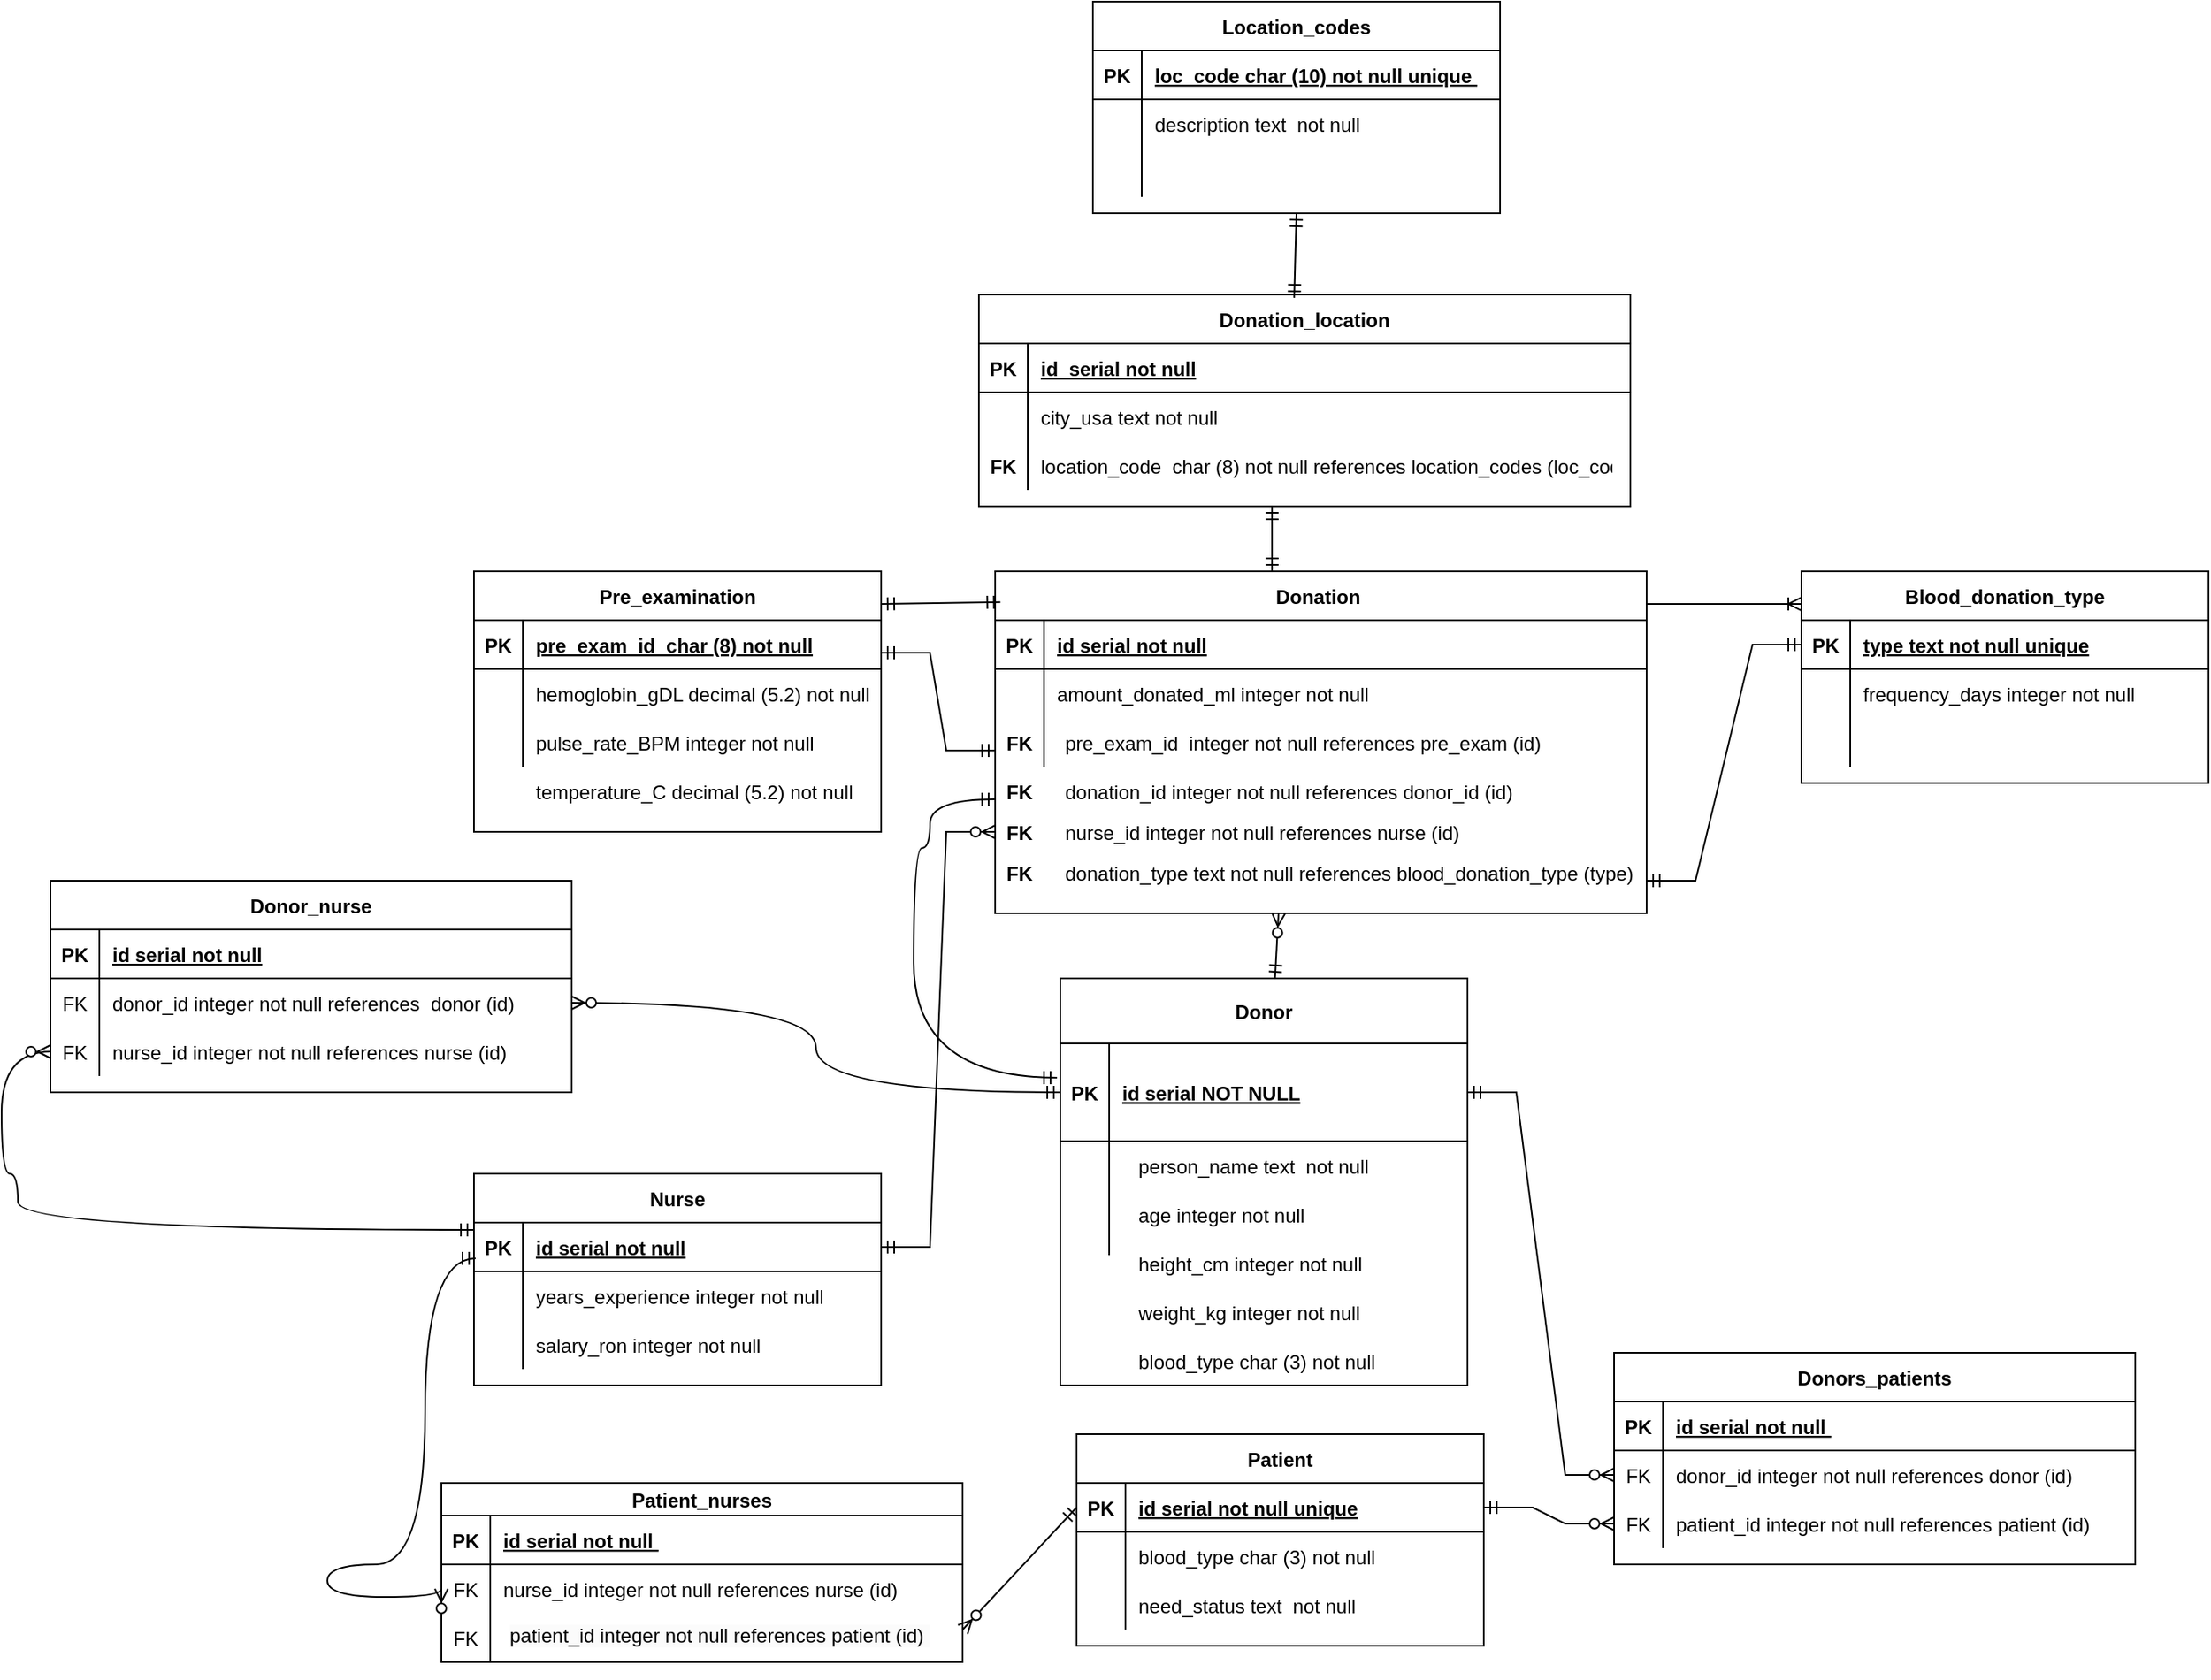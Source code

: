 <mxfile version="23.0.2" type="github">
  <diagram id="R2lEEEUBdFMjLlhIrx00" name="Page-1">
    <mxGraphModel dx="2820" dy="1568" grid="1" gridSize="10" guides="1" tooltips="1" connect="1" arrows="1" fold="1" page="1" pageScale="1" pageWidth="850" pageHeight="1100" math="0" shadow="0" extFonts="Permanent Marker^https://fonts.googleapis.com/css?family=Permanent+Marker">
      <root>
        <mxCell id="0" />
        <mxCell id="1" parent="0" />
        <mxCell id="C-vyLk0tnHw3VtMMgP7b-2" value="Blood_donation_type" style="shape=table;startSize=30;container=1;collapsible=1;childLayout=tableLayout;fixedRows=1;rowLines=0;fontStyle=1;align=center;resizeLast=1;fillColor=none;" parent="1" vertex="1">
          <mxGeometry x="175" y="180" width="250" height="130" as="geometry" />
        </mxCell>
        <mxCell id="C-vyLk0tnHw3VtMMgP7b-3" value="" style="shape=partialRectangle;collapsible=0;dropTarget=0;pointerEvents=0;fillColor=none;points=[[0,0.5],[1,0.5]];portConstraint=eastwest;top=0;left=0;right=0;bottom=1;" parent="C-vyLk0tnHw3VtMMgP7b-2" vertex="1">
          <mxGeometry y="30" width="250" height="30" as="geometry" />
        </mxCell>
        <mxCell id="C-vyLk0tnHw3VtMMgP7b-4" value="PK" style="shape=partialRectangle;overflow=hidden;connectable=0;fillColor=none;top=0;left=0;bottom=0;right=0;fontStyle=1;" parent="C-vyLk0tnHw3VtMMgP7b-3" vertex="1">
          <mxGeometry width="30" height="30" as="geometry">
            <mxRectangle width="30" height="30" as="alternateBounds" />
          </mxGeometry>
        </mxCell>
        <mxCell id="C-vyLk0tnHw3VtMMgP7b-5" value="type text not null unique" style="shape=partialRectangle;overflow=hidden;connectable=0;fillColor=none;top=0;left=0;bottom=0;right=0;align=left;spacingLeft=6;fontStyle=5;" parent="C-vyLk0tnHw3VtMMgP7b-3" vertex="1">
          <mxGeometry x="30" width="220" height="30" as="geometry">
            <mxRectangle width="220" height="30" as="alternateBounds" />
          </mxGeometry>
        </mxCell>
        <mxCell id="C-vyLk0tnHw3VtMMgP7b-6" value="" style="shape=partialRectangle;collapsible=0;dropTarget=0;pointerEvents=0;fillColor=none;points=[[0,0.5],[1,0.5]];portConstraint=eastwest;top=0;left=0;right=0;bottom=0;" parent="C-vyLk0tnHw3VtMMgP7b-2" vertex="1">
          <mxGeometry y="60" width="250" height="30" as="geometry" />
        </mxCell>
        <mxCell id="C-vyLk0tnHw3VtMMgP7b-7" value="" style="shape=partialRectangle;overflow=hidden;connectable=0;fillColor=none;top=0;left=0;bottom=0;right=0;" parent="C-vyLk0tnHw3VtMMgP7b-6" vertex="1">
          <mxGeometry width="30" height="30" as="geometry">
            <mxRectangle width="30" height="30" as="alternateBounds" />
          </mxGeometry>
        </mxCell>
        <mxCell id="C-vyLk0tnHw3VtMMgP7b-8" value="frequency_days integer not null" style="shape=partialRectangle;overflow=hidden;connectable=0;fillColor=none;top=0;left=0;bottom=0;right=0;align=left;spacingLeft=6;" parent="C-vyLk0tnHw3VtMMgP7b-6" vertex="1">
          <mxGeometry x="30" width="220" height="30" as="geometry">
            <mxRectangle width="220" height="30" as="alternateBounds" />
          </mxGeometry>
        </mxCell>
        <mxCell id="C-vyLk0tnHw3VtMMgP7b-9" value="" style="shape=partialRectangle;collapsible=0;dropTarget=0;pointerEvents=0;fillColor=none;points=[[0,0.5],[1,0.5]];portConstraint=eastwest;top=0;left=0;right=0;bottom=0;" parent="C-vyLk0tnHw3VtMMgP7b-2" vertex="1">
          <mxGeometry y="90" width="250" height="30" as="geometry" />
        </mxCell>
        <mxCell id="C-vyLk0tnHw3VtMMgP7b-10" value="" style="shape=partialRectangle;overflow=hidden;connectable=0;fillColor=none;top=0;left=0;bottom=0;right=0;" parent="C-vyLk0tnHw3VtMMgP7b-9" vertex="1">
          <mxGeometry width="30" height="30" as="geometry">
            <mxRectangle width="30" height="30" as="alternateBounds" />
          </mxGeometry>
        </mxCell>
        <mxCell id="C-vyLk0tnHw3VtMMgP7b-11" value="" style="shape=partialRectangle;overflow=hidden;connectable=0;fillColor=none;top=0;left=0;bottom=0;right=0;align=left;spacingLeft=6;" parent="C-vyLk0tnHw3VtMMgP7b-9" vertex="1">
          <mxGeometry x="30" width="220" height="30" as="geometry">
            <mxRectangle width="220" height="30" as="alternateBounds" />
          </mxGeometry>
        </mxCell>
        <mxCell id="C-vyLk0tnHw3VtMMgP7b-13" value="Donation " style="shape=table;startSize=30;container=1;collapsible=1;childLayout=tableLayout;fixedRows=1;rowLines=0;fontStyle=1;align=center;resizeLast=1;fillColor=none;" parent="1" vertex="1">
          <mxGeometry x="-320" y="180" width="400" height="210" as="geometry" />
        </mxCell>
        <mxCell id="C-vyLk0tnHw3VtMMgP7b-14" value="" style="shape=partialRectangle;collapsible=0;dropTarget=0;pointerEvents=0;fillColor=none;points=[[0,0.5],[1,0.5]];portConstraint=eastwest;top=0;left=0;right=0;bottom=1;" parent="C-vyLk0tnHw3VtMMgP7b-13" vertex="1">
          <mxGeometry y="30" width="400" height="30" as="geometry" />
        </mxCell>
        <mxCell id="C-vyLk0tnHw3VtMMgP7b-15" value="PK" style="shape=partialRectangle;overflow=hidden;connectable=0;fillColor=none;top=0;left=0;bottom=0;right=0;fontStyle=1;" parent="C-vyLk0tnHw3VtMMgP7b-14" vertex="1">
          <mxGeometry width="30" height="30" as="geometry">
            <mxRectangle width="30" height="30" as="alternateBounds" />
          </mxGeometry>
        </mxCell>
        <mxCell id="C-vyLk0tnHw3VtMMgP7b-16" value="id serial not null" style="shape=partialRectangle;overflow=hidden;connectable=0;fillColor=none;top=0;left=0;bottom=0;right=0;align=left;spacingLeft=6;fontStyle=5;" parent="C-vyLk0tnHw3VtMMgP7b-14" vertex="1">
          <mxGeometry x="30" width="370" height="30" as="geometry">
            <mxRectangle width="370" height="30" as="alternateBounds" />
          </mxGeometry>
        </mxCell>
        <mxCell id="C-vyLk0tnHw3VtMMgP7b-17" value="" style="shape=partialRectangle;collapsible=0;dropTarget=0;pointerEvents=0;fillColor=none;points=[[0,0.5],[1,0.5]];portConstraint=eastwest;top=0;left=0;right=0;bottom=0;" parent="C-vyLk0tnHw3VtMMgP7b-13" vertex="1">
          <mxGeometry y="60" width="400" height="30" as="geometry" />
        </mxCell>
        <mxCell id="C-vyLk0tnHw3VtMMgP7b-18" value="" style="shape=partialRectangle;overflow=hidden;connectable=0;fillColor=none;top=0;left=0;bottom=0;right=0;" parent="C-vyLk0tnHw3VtMMgP7b-17" vertex="1">
          <mxGeometry width="30" height="30" as="geometry">
            <mxRectangle width="30" height="30" as="alternateBounds" />
          </mxGeometry>
        </mxCell>
        <mxCell id="C-vyLk0tnHw3VtMMgP7b-19" value="amount_donated_ml integer not null " style="shape=partialRectangle;overflow=hidden;connectable=0;fillColor=none;top=0;left=0;bottom=0;right=0;align=left;spacingLeft=6;" parent="C-vyLk0tnHw3VtMMgP7b-17" vertex="1">
          <mxGeometry x="30" width="370" height="30" as="geometry">
            <mxRectangle width="370" height="30" as="alternateBounds" />
          </mxGeometry>
        </mxCell>
        <mxCell id="C-vyLk0tnHw3VtMMgP7b-20" value="" style="shape=partialRectangle;collapsible=0;dropTarget=0;pointerEvents=0;fillColor=none;points=[[0,0.5],[1,0.5]];portConstraint=eastwest;top=0;left=0;right=0;bottom=0;" parent="C-vyLk0tnHw3VtMMgP7b-13" vertex="1">
          <mxGeometry y="90" width="400" height="30" as="geometry" />
        </mxCell>
        <mxCell id="C-vyLk0tnHw3VtMMgP7b-21" value="" style="shape=partialRectangle;overflow=hidden;connectable=0;fillColor=none;top=0;left=0;bottom=0;right=0;" parent="C-vyLk0tnHw3VtMMgP7b-20" vertex="1">
          <mxGeometry width="30" height="30" as="geometry">
            <mxRectangle width="30" height="30" as="alternateBounds" />
          </mxGeometry>
        </mxCell>
        <mxCell id="C-vyLk0tnHw3VtMMgP7b-22" value="" style="shape=partialRectangle;overflow=hidden;connectable=0;fillColor=none;top=0;left=0;bottom=0;right=0;align=left;spacingLeft=6;" parent="C-vyLk0tnHw3VtMMgP7b-20" vertex="1">
          <mxGeometry x="30" width="370" height="30" as="geometry">
            <mxRectangle width="370" height="30" as="alternateBounds" />
          </mxGeometry>
        </mxCell>
        <mxCell id="C-vyLk0tnHw3VtMMgP7b-23" value="Donor" style="shape=table;startSize=40;container=1;collapsible=1;childLayout=tableLayout;fixedRows=1;rowLines=0;fontStyle=1;align=center;resizeLast=1;fillColor=none;" parent="1" vertex="1">
          <mxGeometry x="-280" y="430" width="250" height="250" as="geometry" />
        </mxCell>
        <mxCell id="C-vyLk0tnHw3VtMMgP7b-24" value="" style="shape=partialRectangle;collapsible=0;dropTarget=0;pointerEvents=0;fillColor=none;points=[[0,0.5],[1,0.5]];portConstraint=eastwest;top=0;left=0;right=0;bottom=1;" parent="C-vyLk0tnHw3VtMMgP7b-23" vertex="1">
          <mxGeometry y="40" width="250" height="60" as="geometry" />
        </mxCell>
        <mxCell id="C-vyLk0tnHw3VtMMgP7b-25" value="PK" style="shape=partialRectangle;overflow=hidden;connectable=0;fillColor=none;top=0;left=0;bottom=0;right=0;fontStyle=1;" parent="C-vyLk0tnHw3VtMMgP7b-24" vertex="1">
          <mxGeometry width="30" height="60" as="geometry">
            <mxRectangle width="30" height="60" as="alternateBounds" />
          </mxGeometry>
        </mxCell>
        <mxCell id="C-vyLk0tnHw3VtMMgP7b-26" value="id serial NOT NULL " style="shape=partialRectangle;overflow=hidden;connectable=0;fillColor=none;top=0;left=0;bottom=0;right=0;align=left;spacingLeft=6;fontStyle=5;" parent="C-vyLk0tnHw3VtMMgP7b-24" vertex="1">
          <mxGeometry x="30" width="220" height="60" as="geometry">
            <mxRectangle width="220" height="60" as="alternateBounds" />
          </mxGeometry>
        </mxCell>
        <mxCell id="C-vyLk0tnHw3VtMMgP7b-27" value="" style="shape=partialRectangle;collapsible=0;dropTarget=0;pointerEvents=0;fillColor=none;points=[[0,0.5],[1,0.5]];portConstraint=eastwest;top=0;left=0;right=0;bottom=0;" parent="C-vyLk0tnHw3VtMMgP7b-23" vertex="1">
          <mxGeometry y="100" width="250" height="70" as="geometry" />
        </mxCell>
        <mxCell id="C-vyLk0tnHw3VtMMgP7b-28" value="" style="shape=partialRectangle;overflow=hidden;connectable=0;fillColor=none;top=0;left=0;bottom=0;right=0;" parent="C-vyLk0tnHw3VtMMgP7b-27" vertex="1">
          <mxGeometry width="30" height="70" as="geometry">
            <mxRectangle width="30" height="70" as="alternateBounds" />
          </mxGeometry>
        </mxCell>
        <mxCell id="C-vyLk0tnHw3VtMMgP7b-29" value="" style="shape=partialRectangle;overflow=hidden;connectable=0;fillColor=none;top=0;left=0;bottom=0;right=0;align=left;spacingLeft=6;" parent="C-vyLk0tnHw3VtMMgP7b-27" vertex="1">
          <mxGeometry x="30" width="220" height="70" as="geometry">
            <mxRectangle width="220" height="70" as="alternateBounds" />
          </mxGeometry>
        </mxCell>
        <mxCell id="WLAMRXZULUMFPgNHMFaf-3" value="" style="shape=partialRectangle;collapsible=0;dropTarget=0;pointerEvents=0;fillColor=none;points=[[0,0.5],[1,0.5]];portConstraint=eastwest;top=0;left=0;right=0;bottom=0;" parent="1" vertex="1">
          <mxGeometry x="-270" y="560" width="250" height="30" as="geometry" />
        </mxCell>
        <mxCell id="WLAMRXZULUMFPgNHMFaf-4" value="" style="shape=partialRectangle;overflow=hidden;connectable=0;fillColor=none;top=0;left=0;bottom=0;right=0;" parent="WLAMRXZULUMFPgNHMFaf-3" vertex="1">
          <mxGeometry width="30" height="30" as="geometry">
            <mxRectangle width="30" height="30" as="alternateBounds" />
          </mxGeometry>
        </mxCell>
        <mxCell id="WLAMRXZULUMFPgNHMFaf-5" value="age integer not null" style="shape=partialRectangle;overflow=hidden;connectable=0;fillColor=none;top=0;left=0;bottom=0;right=0;align=left;spacingLeft=6;" parent="WLAMRXZULUMFPgNHMFaf-3" vertex="1">
          <mxGeometry x="30" width="220" height="30" as="geometry">
            <mxRectangle width="220" height="30" as="alternateBounds" />
          </mxGeometry>
        </mxCell>
        <mxCell id="WLAMRXZULUMFPgNHMFaf-6" value="" style="shape=partialRectangle;collapsible=0;dropTarget=0;pointerEvents=0;fillColor=none;points=[[0,0.5],[1,0.5]];portConstraint=eastwest;top=0;left=0;right=0;bottom=0;" parent="1" vertex="1">
          <mxGeometry x="-270" y="530" width="250" height="30" as="geometry" />
        </mxCell>
        <mxCell id="WLAMRXZULUMFPgNHMFaf-7" value="" style="shape=partialRectangle;overflow=hidden;connectable=0;fillColor=none;top=0;left=0;bottom=0;right=0;" parent="WLAMRXZULUMFPgNHMFaf-6" vertex="1">
          <mxGeometry width="30" height="30" as="geometry">
            <mxRectangle width="30" height="30" as="alternateBounds" />
          </mxGeometry>
        </mxCell>
        <mxCell id="WLAMRXZULUMFPgNHMFaf-8" value="person_name text  not null" style="shape=partialRectangle;overflow=hidden;connectable=0;fillColor=none;top=0;left=0;bottom=0;right=0;align=left;spacingLeft=6;" parent="WLAMRXZULUMFPgNHMFaf-6" vertex="1">
          <mxGeometry x="30" width="220" height="30" as="geometry">
            <mxRectangle width="220" height="30" as="alternateBounds" />
          </mxGeometry>
        </mxCell>
        <mxCell id="WLAMRXZULUMFPgNHMFaf-9" value="blood_type char (3) not null " style="shape=partialRectangle;overflow=hidden;connectable=0;fillColor=none;top=0;left=0;bottom=0;right=0;align=left;spacingLeft=6;" parent="1" vertex="1">
          <mxGeometry x="-240" y="650" width="220" height="30" as="geometry">
            <mxRectangle width="220" height="30" as="alternateBounds" />
          </mxGeometry>
        </mxCell>
        <mxCell id="WLAMRXZULUMFPgNHMFaf-10" value="height_cm integer not null" style="shape=partialRectangle;overflow=hidden;connectable=0;fillColor=none;top=0;left=0;bottom=0;right=0;align=left;spacingLeft=6;" parent="1" vertex="1">
          <mxGeometry x="-240" y="590" width="220" height="30" as="geometry">
            <mxRectangle width="220" height="30" as="alternateBounds" />
          </mxGeometry>
        </mxCell>
        <mxCell id="WLAMRXZULUMFPgNHMFaf-11" value="weight_kg integer not null" style="shape=partialRectangle;overflow=hidden;connectable=0;fillColor=none;top=0;left=0;bottom=0;right=0;align=left;spacingLeft=6;" parent="1" vertex="1">
          <mxGeometry x="-240" y="620" width="220" height="30" as="geometry">
            <mxRectangle width="220" height="30" as="alternateBounds" />
          </mxGeometry>
        </mxCell>
        <mxCell id="WLAMRXZULUMFPgNHMFaf-14" value="FK" style="shape=partialRectangle;overflow=hidden;connectable=0;fillColor=none;top=0;left=0;bottom=0;right=0;fontStyle=1;" parent="1" vertex="1">
          <mxGeometry x="-320" y="270" width="30" height="30" as="geometry">
            <mxRectangle width="30" height="30" as="alternateBounds" />
          </mxGeometry>
        </mxCell>
        <mxCell id="WLAMRXZULUMFPgNHMFaf-15" value="donation_type text not null references blood_donation_type (type)" style="shape=partialRectangle;overflow=hidden;connectable=0;fillColor=none;top=0;left=0;bottom=0;right=0;align=left;spacingLeft=6;" parent="1" vertex="1">
          <mxGeometry x="-285" y="350" width="370" height="30" as="geometry">
            <mxRectangle width="330" height="30" as="alternateBounds" />
          </mxGeometry>
        </mxCell>
        <mxCell id="WLAMRXZULUMFPgNHMFaf-16" value="donation_id integer not null references donor_id (id) " style="shape=partialRectangle;overflow=hidden;connectable=0;fillColor=none;top=0;left=0;bottom=0;right=0;align=left;spacingLeft=6;" parent="1" vertex="1">
          <mxGeometry x="-285" y="300" width="355" height="30" as="geometry">
            <mxRectangle width="330" height="30" as="alternateBounds" />
          </mxGeometry>
        </mxCell>
        <mxCell id="WLAMRXZULUMFPgNHMFaf-17" value="pre_exam_id  integer not null references pre_exam (id)" style="shape=partialRectangle;overflow=hidden;connectable=0;fillColor=none;top=0;left=0;bottom=0;right=0;align=left;spacingLeft=6;" parent="1" vertex="1">
          <mxGeometry x="-285" y="270" width="330" height="30" as="geometry">
            <mxRectangle width="330" height="30" as="alternateBounds" />
          </mxGeometry>
        </mxCell>
        <mxCell id="WLAMRXZULUMFPgNHMFaf-18" value="FK" style="shape=partialRectangle;overflow=hidden;connectable=0;fillColor=none;top=0;left=0;bottom=0;right=0;fontStyle=1;" parent="1" vertex="1">
          <mxGeometry x="-320" y="300" width="30" height="30" as="geometry">
            <mxRectangle width="30" height="30" as="alternateBounds" />
          </mxGeometry>
        </mxCell>
        <mxCell id="WLAMRXZULUMFPgNHMFaf-19" value="nurse_id integer not null references nurse (id)" style="shape=partialRectangle;overflow=hidden;connectable=0;fillColor=none;top=0;left=0;bottom=0;right=0;align=left;spacingLeft=6;" parent="1" vertex="1">
          <mxGeometry x="-285" y="320" width="330" height="40" as="geometry">
            <mxRectangle width="330" height="30" as="alternateBounds" />
          </mxGeometry>
        </mxCell>
        <mxCell id="WLAMRXZULUMFPgNHMFaf-21" value="FK" style="shape=partialRectangle;overflow=hidden;connectable=0;fillColor=none;top=0;left=0;bottom=0;right=0;fontStyle=1;" parent="1" vertex="1">
          <mxGeometry x="-320" y="325" width="30" height="30" as="geometry">
            <mxRectangle width="30" height="30" as="alternateBounds" />
          </mxGeometry>
        </mxCell>
        <mxCell id="WLAMRXZULUMFPgNHMFaf-22" value="FK" style="shape=partialRectangle;overflow=hidden;connectable=0;fillColor=none;top=0;left=0;bottom=0;right=0;fontStyle=1;" parent="1" vertex="1">
          <mxGeometry x="-320" y="350" width="30" height="30" as="geometry">
            <mxRectangle width="30" height="30" as="alternateBounds" />
          </mxGeometry>
        </mxCell>
        <mxCell id="WLAMRXZULUMFPgNHMFaf-23" value="Donation_location" style="shape=table;startSize=30;container=1;collapsible=1;childLayout=tableLayout;fixedRows=1;rowLines=0;fontStyle=1;align=center;resizeLast=1;fillColor=none;" parent="1" vertex="1">
          <mxGeometry x="-330" y="10" width="400" height="130" as="geometry" />
        </mxCell>
        <mxCell id="WLAMRXZULUMFPgNHMFaf-24" value="" style="shape=partialRectangle;collapsible=0;dropTarget=0;pointerEvents=0;fillColor=none;points=[[0,0.5],[1,0.5]];portConstraint=eastwest;top=0;left=0;right=0;bottom=1;" parent="WLAMRXZULUMFPgNHMFaf-23" vertex="1">
          <mxGeometry y="30" width="400" height="30" as="geometry" />
        </mxCell>
        <mxCell id="WLAMRXZULUMFPgNHMFaf-25" value="PK" style="shape=partialRectangle;overflow=hidden;connectable=0;fillColor=none;top=0;left=0;bottom=0;right=0;fontStyle=1;" parent="WLAMRXZULUMFPgNHMFaf-24" vertex="1">
          <mxGeometry width="30" height="30" as="geometry">
            <mxRectangle width="30" height="30" as="alternateBounds" />
          </mxGeometry>
        </mxCell>
        <mxCell id="WLAMRXZULUMFPgNHMFaf-26" value="id  serial not null" style="shape=partialRectangle;overflow=hidden;connectable=0;fillColor=none;top=0;left=0;bottom=0;right=0;align=left;spacingLeft=6;fontStyle=5;" parent="WLAMRXZULUMFPgNHMFaf-24" vertex="1">
          <mxGeometry x="30" width="370" height="30" as="geometry">
            <mxRectangle width="370" height="30" as="alternateBounds" />
          </mxGeometry>
        </mxCell>
        <mxCell id="WLAMRXZULUMFPgNHMFaf-27" value="" style="shape=partialRectangle;collapsible=0;dropTarget=0;pointerEvents=0;fillColor=none;points=[[0,0.5],[1,0.5]];portConstraint=eastwest;top=0;left=0;right=0;bottom=0;" parent="WLAMRXZULUMFPgNHMFaf-23" vertex="1">
          <mxGeometry y="60" width="400" height="30" as="geometry" />
        </mxCell>
        <mxCell id="WLAMRXZULUMFPgNHMFaf-28" value="" style="shape=partialRectangle;overflow=hidden;connectable=0;fillColor=none;top=0;left=0;bottom=0;right=0;" parent="WLAMRXZULUMFPgNHMFaf-27" vertex="1">
          <mxGeometry width="30" height="30" as="geometry">
            <mxRectangle width="30" height="30" as="alternateBounds" />
          </mxGeometry>
        </mxCell>
        <mxCell id="WLAMRXZULUMFPgNHMFaf-29" value="city_usa text not null" style="shape=partialRectangle;overflow=hidden;connectable=0;fillColor=none;top=0;left=0;bottom=0;right=0;align=left;spacingLeft=6;" parent="WLAMRXZULUMFPgNHMFaf-27" vertex="1">
          <mxGeometry x="30" width="370" height="30" as="geometry">
            <mxRectangle width="370" height="30" as="alternateBounds" />
          </mxGeometry>
        </mxCell>
        <mxCell id="WLAMRXZULUMFPgNHMFaf-30" value="" style="shape=partialRectangle;collapsible=0;dropTarget=0;pointerEvents=0;fillColor=none;points=[[0,0.5],[1,0.5]];portConstraint=eastwest;top=0;left=0;right=0;bottom=0;" parent="WLAMRXZULUMFPgNHMFaf-23" vertex="1">
          <mxGeometry y="90" width="400" height="30" as="geometry" />
        </mxCell>
        <mxCell id="WLAMRXZULUMFPgNHMFaf-31" value="" style="shape=partialRectangle;overflow=hidden;connectable=0;fillColor=none;top=0;left=0;bottom=0;right=0;" parent="WLAMRXZULUMFPgNHMFaf-30" vertex="1">
          <mxGeometry width="30" height="30" as="geometry">
            <mxRectangle width="30" height="30" as="alternateBounds" />
          </mxGeometry>
        </mxCell>
        <mxCell id="WLAMRXZULUMFPgNHMFaf-32" value="" style="shape=partialRectangle;overflow=hidden;connectable=0;fillColor=none;top=0;left=0;bottom=0;right=0;align=left;spacingLeft=6;" parent="WLAMRXZULUMFPgNHMFaf-30" vertex="1">
          <mxGeometry x="30" width="370" height="30" as="geometry">
            <mxRectangle width="370" height="30" as="alternateBounds" />
          </mxGeometry>
        </mxCell>
        <mxCell id="WLAMRXZULUMFPgNHMFaf-33" value="location_code  char (8) not null references location_codes (loc_code)" style="shape=partialRectangle;overflow=hidden;connectable=0;fillColor=none;top=0;left=0;bottom=0;right=0;align=left;spacingLeft=6;" parent="1" vertex="1">
          <mxGeometry x="-300" y="100" width="360" height="30" as="geometry">
            <mxRectangle width="220" height="30" as="alternateBounds" />
          </mxGeometry>
        </mxCell>
        <mxCell id="WLAMRXZULUMFPgNHMFaf-34" value="FK" style="shape=partialRectangle;overflow=hidden;connectable=0;fillColor=none;top=0;left=0;bottom=0;right=0;fontStyle=1;" parent="1" vertex="1">
          <mxGeometry x="-330" y="100" width="30" height="30" as="geometry">
            <mxRectangle width="30" height="30" as="alternateBounds" />
          </mxGeometry>
        </mxCell>
        <mxCell id="WLAMRXZULUMFPgNHMFaf-35" value="Location_codes" style="shape=table;startSize=30;container=1;collapsible=1;childLayout=tableLayout;fixedRows=1;rowLines=0;fontStyle=1;align=center;resizeLast=1;fillColor=none;" parent="1" vertex="1">
          <mxGeometry x="-260" y="-170" width="250" height="130" as="geometry" />
        </mxCell>
        <mxCell id="WLAMRXZULUMFPgNHMFaf-36" value="" style="shape=partialRectangle;collapsible=0;dropTarget=0;pointerEvents=0;fillColor=none;points=[[0,0.5],[1,0.5]];portConstraint=eastwest;top=0;left=0;right=0;bottom=1;" parent="WLAMRXZULUMFPgNHMFaf-35" vertex="1">
          <mxGeometry y="30" width="250" height="30" as="geometry" />
        </mxCell>
        <mxCell id="WLAMRXZULUMFPgNHMFaf-37" value="PK" style="shape=partialRectangle;overflow=hidden;connectable=0;fillColor=none;top=0;left=0;bottom=0;right=0;fontStyle=1;" parent="WLAMRXZULUMFPgNHMFaf-36" vertex="1">
          <mxGeometry width="30" height="30" as="geometry">
            <mxRectangle width="30" height="30" as="alternateBounds" />
          </mxGeometry>
        </mxCell>
        <mxCell id="WLAMRXZULUMFPgNHMFaf-38" value="loc_code char (10) not null unique " style="shape=partialRectangle;overflow=hidden;connectable=0;fillColor=none;top=0;left=0;bottom=0;right=0;align=left;spacingLeft=6;fontStyle=5;" parent="WLAMRXZULUMFPgNHMFaf-36" vertex="1">
          <mxGeometry x="30" width="220" height="30" as="geometry">
            <mxRectangle width="220" height="30" as="alternateBounds" />
          </mxGeometry>
        </mxCell>
        <mxCell id="WLAMRXZULUMFPgNHMFaf-39" value="" style="shape=partialRectangle;collapsible=0;dropTarget=0;pointerEvents=0;fillColor=none;points=[[0,0.5],[1,0.5]];portConstraint=eastwest;top=0;left=0;right=0;bottom=0;" parent="WLAMRXZULUMFPgNHMFaf-35" vertex="1">
          <mxGeometry y="60" width="250" height="30" as="geometry" />
        </mxCell>
        <mxCell id="WLAMRXZULUMFPgNHMFaf-40" value="" style="shape=partialRectangle;overflow=hidden;connectable=0;fillColor=none;top=0;left=0;bottom=0;right=0;" parent="WLAMRXZULUMFPgNHMFaf-39" vertex="1">
          <mxGeometry width="30" height="30" as="geometry">
            <mxRectangle width="30" height="30" as="alternateBounds" />
          </mxGeometry>
        </mxCell>
        <mxCell id="WLAMRXZULUMFPgNHMFaf-41" value="description text  not null" style="shape=partialRectangle;overflow=hidden;connectable=0;fillColor=none;top=0;left=0;bottom=0;right=0;align=left;spacingLeft=6;" parent="WLAMRXZULUMFPgNHMFaf-39" vertex="1">
          <mxGeometry x="30" width="220" height="30" as="geometry">
            <mxRectangle width="220" height="30" as="alternateBounds" />
          </mxGeometry>
        </mxCell>
        <mxCell id="WLAMRXZULUMFPgNHMFaf-42" value="" style="shape=partialRectangle;collapsible=0;dropTarget=0;pointerEvents=0;fillColor=none;points=[[0,0.5],[1,0.5]];portConstraint=eastwest;top=0;left=0;right=0;bottom=0;" parent="WLAMRXZULUMFPgNHMFaf-35" vertex="1">
          <mxGeometry y="90" width="250" height="30" as="geometry" />
        </mxCell>
        <mxCell id="WLAMRXZULUMFPgNHMFaf-43" value="" style="shape=partialRectangle;overflow=hidden;connectable=0;fillColor=none;top=0;left=0;bottom=0;right=0;" parent="WLAMRXZULUMFPgNHMFaf-42" vertex="1">
          <mxGeometry width="30" height="30" as="geometry">
            <mxRectangle width="30" height="30" as="alternateBounds" />
          </mxGeometry>
        </mxCell>
        <mxCell id="WLAMRXZULUMFPgNHMFaf-44" value="" style="shape=partialRectangle;overflow=hidden;connectable=0;fillColor=none;top=0;left=0;bottom=0;right=0;align=left;spacingLeft=6;" parent="WLAMRXZULUMFPgNHMFaf-42" vertex="1">
          <mxGeometry x="30" width="220" height="30" as="geometry">
            <mxRectangle width="220" height="30" as="alternateBounds" />
          </mxGeometry>
        </mxCell>
        <mxCell id="WLAMRXZULUMFPgNHMFaf-45" value="Pre_examination" style="shape=table;startSize=30;container=1;collapsible=1;childLayout=tableLayout;fixedRows=1;rowLines=0;fontStyle=1;align=center;resizeLast=1;fillColor=none;" parent="1" vertex="1">
          <mxGeometry x="-640" y="180" width="250" height="160" as="geometry" />
        </mxCell>
        <mxCell id="WLAMRXZULUMFPgNHMFaf-46" value="" style="shape=partialRectangle;collapsible=0;dropTarget=0;pointerEvents=0;fillColor=none;points=[[0,0.5],[1,0.5]];portConstraint=eastwest;top=0;left=0;right=0;bottom=1;" parent="WLAMRXZULUMFPgNHMFaf-45" vertex="1">
          <mxGeometry y="30" width="250" height="30" as="geometry" />
        </mxCell>
        <mxCell id="WLAMRXZULUMFPgNHMFaf-47" value="PK" style="shape=partialRectangle;overflow=hidden;connectable=0;fillColor=none;top=0;left=0;bottom=0;right=0;fontStyle=1;" parent="WLAMRXZULUMFPgNHMFaf-46" vertex="1">
          <mxGeometry width="30" height="30" as="geometry">
            <mxRectangle width="30" height="30" as="alternateBounds" />
          </mxGeometry>
        </mxCell>
        <mxCell id="WLAMRXZULUMFPgNHMFaf-48" value="pre_exam_id  char (8) not null" style="shape=partialRectangle;overflow=hidden;connectable=0;fillColor=none;top=0;left=0;bottom=0;right=0;align=left;spacingLeft=6;fontStyle=5;" parent="WLAMRXZULUMFPgNHMFaf-46" vertex="1">
          <mxGeometry x="30" width="220" height="30" as="geometry">
            <mxRectangle width="220" height="30" as="alternateBounds" />
          </mxGeometry>
        </mxCell>
        <mxCell id="WLAMRXZULUMFPgNHMFaf-49" value="" style="shape=partialRectangle;collapsible=0;dropTarget=0;pointerEvents=0;fillColor=none;points=[[0,0.5],[1,0.5]];portConstraint=eastwest;top=0;left=0;right=0;bottom=0;" parent="WLAMRXZULUMFPgNHMFaf-45" vertex="1">
          <mxGeometry y="60" width="250" height="30" as="geometry" />
        </mxCell>
        <mxCell id="WLAMRXZULUMFPgNHMFaf-50" value="" style="shape=partialRectangle;overflow=hidden;connectable=0;fillColor=none;top=0;left=0;bottom=0;right=0;" parent="WLAMRXZULUMFPgNHMFaf-49" vertex="1">
          <mxGeometry width="30" height="30" as="geometry">
            <mxRectangle width="30" height="30" as="alternateBounds" />
          </mxGeometry>
        </mxCell>
        <mxCell id="WLAMRXZULUMFPgNHMFaf-51" value="hemoglobin_gDL decimal (5.2) not null" style="shape=partialRectangle;overflow=hidden;connectable=0;fillColor=none;top=0;left=0;bottom=0;right=0;align=left;spacingLeft=6;" parent="WLAMRXZULUMFPgNHMFaf-49" vertex="1">
          <mxGeometry x="30" width="220" height="30" as="geometry">
            <mxRectangle width="220" height="30" as="alternateBounds" />
          </mxGeometry>
        </mxCell>
        <mxCell id="WLAMRXZULUMFPgNHMFaf-52" value="" style="shape=partialRectangle;collapsible=0;dropTarget=0;pointerEvents=0;fillColor=none;points=[[0,0.5],[1,0.5]];portConstraint=eastwest;top=0;left=0;right=0;bottom=0;" parent="WLAMRXZULUMFPgNHMFaf-45" vertex="1">
          <mxGeometry y="90" width="250" height="30" as="geometry" />
        </mxCell>
        <mxCell id="WLAMRXZULUMFPgNHMFaf-53" value="" style="shape=partialRectangle;overflow=hidden;connectable=0;fillColor=none;top=0;left=0;bottom=0;right=0;" parent="WLAMRXZULUMFPgNHMFaf-52" vertex="1">
          <mxGeometry width="30" height="30" as="geometry">
            <mxRectangle width="30" height="30" as="alternateBounds" />
          </mxGeometry>
        </mxCell>
        <mxCell id="WLAMRXZULUMFPgNHMFaf-54" value="" style="shape=partialRectangle;overflow=hidden;connectable=0;fillColor=none;top=0;left=0;bottom=0;right=0;align=left;spacingLeft=6;" parent="WLAMRXZULUMFPgNHMFaf-52" vertex="1">
          <mxGeometry x="30" width="220" height="30" as="geometry">
            <mxRectangle width="220" height="30" as="alternateBounds" />
          </mxGeometry>
        </mxCell>
        <mxCell id="WLAMRXZULUMFPgNHMFaf-55" value="Patient" style="shape=table;startSize=30;container=1;collapsible=1;childLayout=tableLayout;fixedRows=1;rowLines=0;fontStyle=1;align=center;resizeLast=1;fillColor=none;" parent="1" vertex="1">
          <mxGeometry x="-270" y="710" width="250" height="130" as="geometry" />
        </mxCell>
        <mxCell id="WLAMRXZULUMFPgNHMFaf-56" value="" style="shape=partialRectangle;collapsible=0;dropTarget=0;pointerEvents=0;fillColor=none;points=[[0,0.5],[1,0.5]];portConstraint=eastwest;top=0;left=0;right=0;bottom=1;" parent="WLAMRXZULUMFPgNHMFaf-55" vertex="1">
          <mxGeometry y="30" width="250" height="30" as="geometry" />
        </mxCell>
        <mxCell id="WLAMRXZULUMFPgNHMFaf-57" value="PK" style="shape=partialRectangle;overflow=hidden;connectable=0;fillColor=none;top=0;left=0;bottom=0;right=0;fontStyle=1;" parent="WLAMRXZULUMFPgNHMFaf-56" vertex="1">
          <mxGeometry width="30" height="30" as="geometry">
            <mxRectangle width="30" height="30" as="alternateBounds" />
          </mxGeometry>
        </mxCell>
        <mxCell id="WLAMRXZULUMFPgNHMFaf-58" value="id serial not null unique" style="shape=partialRectangle;overflow=hidden;connectable=0;fillColor=none;top=0;left=0;bottom=0;right=0;align=left;spacingLeft=6;fontStyle=5;" parent="WLAMRXZULUMFPgNHMFaf-56" vertex="1">
          <mxGeometry x="30" width="220" height="30" as="geometry">
            <mxRectangle width="220" height="30" as="alternateBounds" />
          </mxGeometry>
        </mxCell>
        <mxCell id="WLAMRXZULUMFPgNHMFaf-59" value="" style="shape=partialRectangle;collapsible=0;dropTarget=0;pointerEvents=0;fillColor=none;points=[[0,0.5],[1,0.5]];portConstraint=eastwest;top=0;left=0;right=0;bottom=0;" parent="WLAMRXZULUMFPgNHMFaf-55" vertex="1">
          <mxGeometry y="60" width="250" height="30" as="geometry" />
        </mxCell>
        <mxCell id="WLAMRXZULUMFPgNHMFaf-60" value="" style="shape=partialRectangle;overflow=hidden;connectable=0;fillColor=none;top=0;left=0;bottom=0;right=0;" parent="WLAMRXZULUMFPgNHMFaf-59" vertex="1">
          <mxGeometry width="30" height="30" as="geometry">
            <mxRectangle width="30" height="30" as="alternateBounds" />
          </mxGeometry>
        </mxCell>
        <mxCell id="WLAMRXZULUMFPgNHMFaf-61" value="blood_type char (3) not null" style="shape=partialRectangle;overflow=hidden;connectable=0;fillColor=none;top=0;left=0;bottom=0;right=0;align=left;spacingLeft=6;" parent="WLAMRXZULUMFPgNHMFaf-59" vertex="1">
          <mxGeometry x="30" width="220" height="30" as="geometry">
            <mxRectangle width="220" height="30" as="alternateBounds" />
          </mxGeometry>
        </mxCell>
        <mxCell id="WLAMRXZULUMFPgNHMFaf-62" value="" style="shape=partialRectangle;collapsible=0;dropTarget=0;pointerEvents=0;fillColor=none;points=[[0,0.5],[1,0.5]];portConstraint=eastwest;top=0;left=0;right=0;bottom=0;" parent="WLAMRXZULUMFPgNHMFaf-55" vertex="1">
          <mxGeometry y="90" width="250" height="30" as="geometry" />
        </mxCell>
        <mxCell id="WLAMRXZULUMFPgNHMFaf-63" value="" style="shape=partialRectangle;overflow=hidden;connectable=0;fillColor=none;top=0;left=0;bottom=0;right=0;" parent="WLAMRXZULUMFPgNHMFaf-62" vertex="1">
          <mxGeometry width="30" height="30" as="geometry">
            <mxRectangle width="30" height="30" as="alternateBounds" />
          </mxGeometry>
        </mxCell>
        <mxCell id="WLAMRXZULUMFPgNHMFaf-64" value="" style="shape=partialRectangle;overflow=hidden;connectable=0;fillColor=none;top=0;left=0;bottom=0;right=0;align=left;spacingLeft=6;" parent="WLAMRXZULUMFPgNHMFaf-62" vertex="1">
          <mxGeometry x="30" width="220" height="30" as="geometry">
            <mxRectangle width="220" height="30" as="alternateBounds" />
          </mxGeometry>
        </mxCell>
        <mxCell id="WLAMRXZULUMFPgNHMFaf-66" value="need_status text  not null" style="shape=partialRectangle;overflow=hidden;connectable=0;fillColor=none;top=0;left=0;bottom=0;right=0;align=left;spacingLeft=6;" parent="1" vertex="1">
          <mxGeometry x="-240" y="800" width="220" height="30" as="geometry">
            <mxRectangle width="220" height="30" as="alternateBounds" />
          </mxGeometry>
        </mxCell>
        <mxCell id="WLAMRXZULUMFPgNHMFaf-67" value="Nurse" style="shape=table;startSize=30;container=1;collapsible=1;childLayout=tableLayout;fixedRows=1;rowLines=0;fontStyle=1;align=center;resizeLast=1;fillColor=none;" parent="1" vertex="1">
          <mxGeometry x="-640" y="550" width="250" height="130" as="geometry" />
        </mxCell>
        <mxCell id="WLAMRXZULUMFPgNHMFaf-68" value="" style="shape=partialRectangle;collapsible=0;dropTarget=0;pointerEvents=0;fillColor=none;points=[[0,0.5],[1,0.5]];portConstraint=eastwest;top=0;left=0;right=0;bottom=1;" parent="WLAMRXZULUMFPgNHMFaf-67" vertex="1">
          <mxGeometry y="30" width="250" height="30" as="geometry" />
        </mxCell>
        <mxCell id="WLAMRXZULUMFPgNHMFaf-69" value="PK" style="shape=partialRectangle;overflow=hidden;connectable=0;fillColor=none;top=0;left=0;bottom=0;right=0;fontStyle=1;" parent="WLAMRXZULUMFPgNHMFaf-68" vertex="1">
          <mxGeometry width="30" height="30" as="geometry">
            <mxRectangle width="30" height="30" as="alternateBounds" />
          </mxGeometry>
        </mxCell>
        <mxCell id="WLAMRXZULUMFPgNHMFaf-70" value="id serial not null" style="shape=partialRectangle;overflow=hidden;connectable=0;fillColor=none;top=0;left=0;bottom=0;right=0;align=left;spacingLeft=6;fontStyle=5;" parent="WLAMRXZULUMFPgNHMFaf-68" vertex="1">
          <mxGeometry x="30" width="220" height="30" as="geometry">
            <mxRectangle width="220" height="30" as="alternateBounds" />
          </mxGeometry>
        </mxCell>
        <mxCell id="WLAMRXZULUMFPgNHMFaf-71" value="" style="shape=partialRectangle;collapsible=0;dropTarget=0;pointerEvents=0;fillColor=none;points=[[0,0.5],[1,0.5]];portConstraint=eastwest;top=0;left=0;right=0;bottom=0;" parent="WLAMRXZULUMFPgNHMFaf-67" vertex="1">
          <mxGeometry y="60" width="250" height="30" as="geometry" />
        </mxCell>
        <mxCell id="WLAMRXZULUMFPgNHMFaf-72" value="" style="shape=partialRectangle;overflow=hidden;connectable=0;fillColor=none;top=0;left=0;bottom=0;right=0;" parent="WLAMRXZULUMFPgNHMFaf-71" vertex="1">
          <mxGeometry width="30" height="30" as="geometry">
            <mxRectangle width="30" height="30" as="alternateBounds" />
          </mxGeometry>
        </mxCell>
        <mxCell id="WLAMRXZULUMFPgNHMFaf-73" value="years_experience integer not null" style="shape=partialRectangle;overflow=hidden;connectable=0;fillColor=none;top=0;left=0;bottom=0;right=0;align=left;spacingLeft=6;" parent="WLAMRXZULUMFPgNHMFaf-71" vertex="1">
          <mxGeometry x="30" width="220" height="30" as="geometry">
            <mxRectangle width="220" height="30" as="alternateBounds" />
          </mxGeometry>
        </mxCell>
        <mxCell id="WLAMRXZULUMFPgNHMFaf-74" value="" style="shape=partialRectangle;collapsible=0;dropTarget=0;pointerEvents=0;fillColor=none;points=[[0,0.5],[1,0.5]];portConstraint=eastwest;top=0;left=0;right=0;bottom=0;" parent="WLAMRXZULUMFPgNHMFaf-67" vertex="1">
          <mxGeometry y="90" width="250" height="30" as="geometry" />
        </mxCell>
        <mxCell id="WLAMRXZULUMFPgNHMFaf-75" value="" style="shape=partialRectangle;overflow=hidden;connectable=0;fillColor=none;top=0;left=0;bottom=0;right=0;" parent="WLAMRXZULUMFPgNHMFaf-74" vertex="1">
          <mxGeometry width="30" height="30" as="geometry">
            <mxRectangle width="30" height="30" as="alternateBounds" />
          </mxGeometry>
        </mxCell>
        <mxCell id="WLAMRXZULUMFPgNHMFaf-76" value="" style="shape=partialRectangle;overflow=hidden;connectable=0;fillColor=none;top=0;left=0;bottom=0;right=0;align=left;spacingLeft=6;" parent="WLAMRXZULUMFPgNHMFaf-74" vertex="1">
          <mxGeometry x="30" width="220" height="30" as="geometry">
            <mxRectangle width="220" height="30" as="alternateBounds" />
          </mxGeometry>
        </mxCell>
        <mxCell id="WLAMRXZULUMFPgNHMFaf-78" value="" style="fontSize=12;html=1;endArrow=ERzeroToMany;startArrow=ERmandOne;rounded=0;" parent="1" source="C-vyLk0tnHw3VtMMgP7b-23" edge="1">
          <mxGeometry width="100" height="100" relative="1" as="geometry">
            <mxPoint x="-146" y="470" as="sourcePoint" />
            <mxPoint x="-146" y="390" as="targetPoint" />
          </mxGeometry>
        </mxCell>
        <mxCell id="WLAMRXZULUMFPgNHMFaf-79" value="" style="fontSize=12;html=1;endArrow=ERmandOne;startArrow=ERmandOne;rounded=0;" parent="1" edge="1">
          <mxGeometry width="100" height="100" relative="1" as="geometry">
            <mxPoint x="-150" y="180" as="sourcePoint" />
            <mxPoint x="-150" y="140" as="targetPoint" />
          </mxGeometry>
        </mxCell>
        <mxCell id="WLAMRXZULUMFPgNHMFaf-80" value="" style="fontSize=12;html=1;endArrow=ERoneToMany;rounded=0;entryX=0;entryY=0.154;entryDx=0;entryDy=0;entryPerimeter=0;" parent="1" target="C-vyLk0tnHw3VtMMgP7b-2" edge="1">
          <mxGeometry width="100" height="100" relative="1" as="geometry">
            <mxPoint x="80" y="200" as="sourcePoint" />
            <mxPoint x="203.333" y="170" as="targetPoint" />
          </mxGeometry>
        </mxCell>
        <mxCell id="WLAMRXZULUMFPgNHMFaf-81" value="" style="fontSize=12;html=1;endArrow=ERmandOne;startArrow=ERmandOne;rounded=0;entryX=0.008;entryY=0.09;entryDx=0;entryDy=0;entryPerimeter=0;" parent="1" target="C-vyLk0tnHw3VtMMgP7b-13" edge="1">
          <mxGeometry width="100" height="100" relative="1" as="geometry">
            <mxPoint x="-390" y="200" as="sourcePoint" />
            <mxPoint x="-340" y="200" as="targetPoint" />
          </mxGeometry>
        </mxCell>
        <mxCell id="WLAMRXZULUMFPgNHMFaf-82" value="" style="fontSize=12;html=1;endArrow=ERmandOne;startArrow=ERmandOne;rounded=0;exitX=0.484;exitY=0.015;exitDx=0;exitDy=0;exitPerimeter=0;entryX=0.5;entryY=1;entryDx=0;entryDy=0;fillColor=#66FF66;" parent="1" source="WLAMRXZULUMFPgNHMFaf-23" target="WLAMRXZULUMFPgNHMFaf-35" edge="1">
          <mxGeometry width="100" height="100" relative="1" as="geometry">
            <mxPoint x="-150" y="10" as="sourcePoint" />
            <mxPoint x="-136" y="-30" as="targetPoint" />
          </mxGeometry>
        </mxCell>
        <mxCell id="WLAMRXZULUMFPgNHMFaf-88" value="Donors_patients" style="shape=table;startSize=30;container=1;collapsible=1;childLayout=tableLayout;fixedRows=1;rowLines=0;fontStyle=1;align=center;resizeLast=1;fillColor=none;" parent="1" vertex="1">
          <mxGeometry x="60" y="660" width="320" height="130" as="geometry" />
        </mxCell>
        <mxCell id="WLAMRXZULUMFPgNHMFaf-89" value="" style="shape=partialRectangle;collapsible=0;dropTarget=0;pointerEvents=0;fillColor=none;points=[[0,0.5],[1,0.5]];portConstraint=eastwest;top=0;left=0;right=0;bottom=1;" parent="WLAMRXZULUMFPgNHMFaf-88" vertex="1">
          <mxGeometry y="30" width="320" height="30" as="geometry" />
        </mxCell>
        <mxCell id="WLAMRXZULUMFPgNHMFaf-90" value="PK" style="shape=partialRectangle;overflow=hidden;connectable=0;fillColor=none;top=0;left=0;bottom=0;right=0;fontStyle=1;" parent="WLAMRXZULUMFPgNHMFaf-89" vertex="1">
          <mxGeometry width="30" height="30" as="geometry">
            <mxRectangle width="30" height="30" as="alternateBounds" />
          </mxGeometry>
        </mxCell>
        <mxCell id="WLAMRXZULUMFPgNHMFaf-91" value="id serial not null " style="shape=partialRectangle;overflow=hidden;connectable=0;fillColor=none;top=0;left=0;bottom=0;right=0;align=left;spacingLeft=6;fontStyle=5;" parent="WLAMRXZULUMFPgNHMFaf-89" vertex="1">
          <mxGeometry x="30" width="290" height="30" as="geometry">
            <mxRectangle width="290" height="30" as="alternateBounds" />
          </mxGeometry>
        </mxCell>
        <mxCell id="WLAMRXZULUMFPgNHMFaf-92" value="" style="shape=partialRectangle;collapsible=0;dropTarget=0;pointerEvents=0;fillColor=none;points=[[0,0.5],[1,0.5]];portConstraint=eastwest;top=0;left=0;right=0;bottom=0;" parent="WLAMRXZULUMFPgNHMFaf-88" vertex="1">
          <mxGeometry y="60" width="320" height="30" as="geometry" />
        </mxCell>
        <mxCell id="WLAMRXZULUMFPgNHMFaf-93" value="FK" style="shape=partialRectangle;overflow=hidden;connectable=0;fillColor=none;top=0;left=0;bottom=0;right=0;" parent="WLAMRXZULUMFPgNHMFaf-92" vertex="1">
          <mxGeometry width="30" height="30" as="geometry">
            <mxRectangle width="30" height="30" as="alternateBounds" />
          </mxGeometry>
        </mxCell>
        <mxCell id="WLAMRXZULUMFPgNHMFaf-94" value="" style="shape=partialRectangle;overflow=hidden;connectable=0;fillColor=none;top=0;left=0;bottom=0;right=0;align=left;spacingLeft=6;" parent="WLAMRXZULUMFPgNHMFaf-92" vertex="1">
          <mxGeometry x="30" width="290" height="30" as="geometry">
            <mxRectangle width="290" height="30" as="alternateBounds" />
          </mxGeometry>
        </mxCell>
        <mxCell id="WLAMRXZULUMFPgNHMFaf-95" value="" style="shape=partialRectangle;collapsible=0;dropTarget=0;pointerEvents=0;fillColor=none;points=[[0,0.5],[1,0.5]];portConstraint=eastwest;top=0;left=0;right=0;bottom=0;" parent="WLAMRXZULUMFPgNHMFaf-88" vertex="1">
          <mxGeometry y="90" width="320" height="30" as="geometry" />
        </mxCell>
        <mxCell id="WLAMRXZULUMFPgNHMFaf-96" value="FK" style="shape=partialRectangle;overflow=hidden;connectable=0;fillColor=none;top=0;left=0;bottom=0;right=0;" parent="WLAMRXZULUMFPgNHMFaf-95" vertex="1">
          <mxGeometry width="30" height="30" as="geometry">
            <mxRectangle width="30" height="30" as="alternateBounds" />
          </mxGeometry>
        </mxCell>
        <mxCell id="WLAMRXZULUMFPgNHMFaf-97" value="" style="shape=partialRectangle;overflow=hidden;connectable=0;fillColor=none;top=0;left=0;bottom=0;right=0;align=left;spacingLeft=6;" parent="WLAMRXZULUMFPgNHMFaf-95" vertex="1">
          <mxGeometry x="30" width="290" height="30" as="geometry">
            <mxRectangle width="290" height="30" as="alternateBounds" />
          </mxGeometry>
        </mxCell>
        <mxCell id="WLAMRXZULUMFPgNHMFaf-98" value="donor_id integer not null references donor (id) " style="shape=partialRectangle;overflow=hidden;connectable=0;fillColor=none;top=0;left=0;bottom=0;right=0;align=left;spacingLeft=6;" parent="1" vertex="1">
          <mxGeometry x="90" y="720" width="260" height="30" as="geometry">
            <mxRectangle width="220" height="30" as="alternateBounds" />
          </mxGeometry>
        </mxCell>
        <mxCell id="WLAMRXZULUMFPgNHMFaf-99" value="patient_id integer not null references patient (id)" style="shape=partialRectangle;overflow=hidden;connectable=0;fillColor=none;top=0;left=0;bottom=0;right=0;align=left;spacingLeft=6;" parent="1" vertex="1">
          <mxGeometry x="90" y="750" width="280" height="30" as="geometry">
            <mxRectangle width="220" height="30" as="alternateBounds" />
          </mxGeometry>
        </mxCell>
        <mxCell id="WLAMRXZULUMFPgNHMFaf-101" value="" style="edgeStyle=entityRelationEdgeStyle;fontSize=12;html=1;endArrow=ERzeroToMany;startArrow=ERmandOne;rounded=0;entryX=0;entryY=0.5;entryDx=0;entryDy=0;exitX=1;exitY=0.5;exitDx=0;exitDy=0;" parent="1" source="C-vyLk0tnHw3VtMMgP7b-24" target="WLAMRXZULUMFPgNHMFaf-92" edge="1">
          <mxGeometry width="100" height="100" relative="1" as="geometry">
            <mxPoint x="-30" y="595" as="sourcePoint" />
            <mxPoint x="70" y="495" as="targetPoint" />
          </mxGeometry>
        </mxCell>
        <mxCell id="WLAMRXZULUMFPgNHMFaf-102" value="" style="edgeStyle=entityRelationEdgeStyle;fontSize=12;html=1;endArrow=ERzeroToMany;startArrow=ERmandOne;rounded=0;entryX=0;entryY=0.5;entryDx=0;entryDy=0;exitX=1;exitY=0.5;exitDx=0;exitDy=0;" parent="1" source="WLAMRXZULUMFPgNHMFaf-56" target="WLAMRXZULUMFPgNHMFaf-95" edge="1">
          <mxGeometry width="100" height="100" relative="1" as="geometry">
            <mxPoint x="-80" y="850" as="sourcePoint" />
            <mxPoint x="20" y="750" as="targetPoint" />
          </mxGeometry>
        </mxCell>
        <mxCell id="WLAMRXZULUMFPgNHMFaf-103" value="Patient_nurses" style="shape=table;startSize=20;container=1;collapsible=1;childLayout=tableLayout;fixedRows=1;rowLines=0;fontStyle=1;align=center;resizeLast=1;fillColor=none;" parent="1" vertex="1">
          <mxGeometry x="-660" y="740" width="320" height="110" as="geometry" />
        </mxCell>
        <mxCell id="WLAMRXZULUMFPgNHMFaf-104" value="" style="shape=partialRectangle;collapsible=0;dropTarget=0;pointerEvents=0;fillColor=none;points=[[0,0.5],[1,0.5]];portConstraint=eastwest;top=0;left=0;right=0;bottom=1;" parent="WLAMRXZULUMFPgNHMFaf-103" vertex="1">
          <mxGeometry y="20" width="320" height="30" as="geometry" />
        </mxCell>
        <mxCell id="WLAMRXZULUMFPgNHMFaf-105" value="PK" style="shape=partialRectangle;overflow=hidden;connectable=0;fillColor=none;top=0;left=0;bottom=0;right=0;fontStyle=1;" parent="WLAMRXZULUMFPgNHMFaf-104" vertex="1">
          <mxGeometry width="30" height="30" as="geometry">
            <mxRectangle width="30" height="30" as="alternateBounds" />
          </mxGeometry>
        </mxCell>
        <mxCell id="WLAMRXZULUMFPgNHMFaf-106" value="id serial not null " style="shape=partialRectangle;overflow=hidden;connectable=0;fillColor=none;top=0;left=0;bottom=0;right=0;align=left;spacingLeft=6;fontStyle=5;" parent="WLAMRXZULUMFPgNHMFaf-104" vertex="1">
          <mxGeometry x="30" width="290" height="30" as="geometry">
            <mxRectangle width="290" height="30" as="alternateBounds" />
          </mxGeometry>
        </mxCell>
        <mxCell id="WLAMRXZULUMFPgNHMFaf-107" value="" style="shape=partialRectangle;collapsible=0;dropTarget=0;pointerEvents=0;fillColor=none;points=[[0,0.5],[1,0.5]];portConstraint=eastwest;top=0;left=0;right=0;bottom=0;" parent="WLAMRXZULUMFPgNHMFaf-103" vertex="1">
          <mxGeometry y="50" width="320" height="30" as="geometry" />
        </mxCell>
        <mxCell id="WLAMRXZULUMFPgNHMFaf-108" value="FK" style="shape=partialRectangle;overflow=hidden;connectable=0;fillColor=none;top=0;left=0;bottom=0;right=0;" parent="WLAMRXZULUMFPgNHMFaf-107" vertex="1">
          <mxGeometry width="30" height="30" as="geometry">
            <mxRectangle width="30" height="30" as="alternateBounds" />
          </mxGeometry>
        </mxCell>
        <mxCell id="WLAMRXZULUMFPgNHMFaf-109" value="" style="shape=partialRectangle;overflow=hidden;connectable=0;fillColor=none;top=0;left=0;bottom=0;right=0;align=left;spacingLeft=6;" parent="WLAMRXZULUMFPgNHMFaf-107" vertex="1">
          <mxGeometry x="30" width="290" height="30" as="geometry">
            <mxRectangle width="290" height="30" as="alternateBounds" />
          </mxGeometry>
        </mxCell>
        <mxCell id="WLAMRXZULUMFPgNHMFaf-110" value="" style="shape=partialRectangle;collapsible=0;dropTarget=0;pointerEvents=0;fillColor=none;points=[[0,0.5],[1,0.5]];portConstraint=eastwest;top=0;left=0;right=0;bottom=0;" parent="WLAMRXZULUMFPgNHMFaf-103" vertex="1">
          <mxGeometry y="80" width="320" height="30" as="geometry" />
        </mxCell>
        <mxCell id="WLAMRXZULUMFPgNHMFaf-111" value="FK" style="shape=partialRectangle;overflow=hidden;connectable=0;fillColor=none;top=0;left=0;bottom=0;right=0;" parent="WLAMRXZULUMFPgNHMFaf-110" vertex="1">
          <mxGeometry width="30" height="30" as="geometry">
            <mxRectangle width="30" height="30" as="alternateBounds" />
          </mxGeometry>
        </mxCell>
        <mxCell id="WLAMRXZULUMFPgNHMFaf-112" value="" style="shape=partialRectangle;overflow=hidden;connectable=0;fillColor=none;top=0;left=0;bottom=0;right=0;align=left;spacingLeft=6;" parent="WLAMRXZULUMFPgNHMFaf-110" vertex="1">
          <mxGeometry x="30" width="290" height="30" as="geometry">
            <mxRectangle width="290" height="30" as="alternateBounds" />
          </mxGeometry>
        </mxCell>
        <mxCell id="WLAMRXZULUMFPgNHMFaf-120" value="nurse_id integer not null references nurse (id)" style="shape=partialRectangle;overflow=hidden;connectable=0;fillColor=none;top=0;left=0;bottom=0;right=0;align=left;spacingLeft=6;" parent="1" vertex="1">
          <mxGeometry x="-630" y="790" width="290" height="30" as="geometry">
            <mxRectangle width="290" height="30" as="alternateBounds" />
          </mxGeometry>
        </mxCell>
        <mxCell id="WLAMRXZULUMFPgNHMFaf-121" value="&lt;span style=&quot;color: rgb(0, 0, 0); font-family: Helvetica; font-size: 12px; font-style: normal; font-variant-ligatures: normal; font-variant-caps: normal; font-weight: 400; letter-spacing: normal; orphans: 2; text-align: left; text-indent: 0px; text-transform: none; widows: 2; word-spacing: 0px; -webkit-text-stroke-width: 0px; background-color: rgb(251, 251, 251); text-decoration-thickness: initial; text-decoration-style: initial; text-decoration-color: initial; float: none; display: inline !important;&quot;&gt;patient_id integer not null references patient (id)&amp;nbsp;&lt;/span&gt;" style="text;whiteSpace=wrap;html=1;fillColor=none;" parent="1" vertex="1">
          <mxGeometry x="-620" y="820" width="290" height="40" as="geometry" />
        </mxCell>
        <mxCell id="WLAMRXZULUMFPgNHMFaf-128" value="" style="fontSize=12;html=1;endArrow=ERzeroToMany;startArrow=ERmandOne;rounded=0;entryX=0.966;entryY=0.25;entryDx=0;entryDy=0;entryPerimeter=0;exitX=0;exitY=0.5;exitDx=0;exitDy=0;" parent="1" source="WLAMRXZULUMFPgNHMFaf-56" target="WLAMRXZULUMFPgNHMFaf-121" edge="1">
          <mxGeometry width="100" height="100" relative="1" as="geometry">
            <mxPoint x="-330" y="880" as="sourcePoint" />
            <mxPoint x="-340" y="820" as="targetPoint" />
          </mxGeometry>
        </mxCell>
        <mxCell id="WLAMRXZULUMFPgNHMFaf-130" value="Donor_nurse" style="shape=table;startSize=30;container=1;collapsible=1;childLayout=tableLayout;fixedRows=1;rowLines=0;fontStyle=1;align=center;resizeLast=1;fillColor=none;" parent="1" vertex="1">
          <mxGeometry x="-900" y="370" width="320" height="130" as="geometry" />
        </mxCell>
        <mxCell id="WLAMRXZULUMFPgNHMFaf-131" value="" style="shape=partialRectangle;collapsible=0;dropTarget=0;pointerEvents=0;fillColor=none;points=[[0,0.5],[1,0.5]];portConstraint=eastwest;top=0;left=0;right=0;bottom=1;" parent="WLAMRXZULUMFPgNHMFaf-130" vertex="1">
          <mxGeometry y="30" width="320" height="30" as="geometry" />
        </mxCell>
        <mxCell id="WLAMRXZULUMFPgNHMFaf-132" value="PK" style="shape=partialRectangle;overflow=hidden;connectable=0;fillColor=none;top=0;left=0;bottom=0;right=0;fontStyle=1;" parent="WLAMRXZULUMFPgNHMFaf-131" vertex="1">
          <mxGeometry width="30" height="30" as="geometry">
            <mxRectangle width="30" height="30" as="alternateBounds" />
          </mxGeometry>
        </mxCell>
        <mxCell id="WLAMRXZULUMFPgNHMFaf-133" value="id serial not null" style="shape=partialRectangle;overflow=hidden;connectable=0;fillColor=none;top=0;left=0;bottom=0;right=0;align=left;spacingLeft=6;fontStyle=5;" parent="WLAMRXZULUMFPgNHMFaf-131" vertex="1">
          <mxGeometry x="30" width="290" height="30" as="geometry">
            <mxRectangle width="290" height="30" as="alternateBounds" />
          </mxGeometry>
        </mxCell>
        <mxCell id="WLAMRXZULUMFPgNHMFaf-134" value="" style="shape=partialRectangle;collapsible=0;dropTarget=0;pointerEvents=0;fillColor=none;points=[[0,0.5],[1,0.5]];portConstraint=eastwest;top=0;left=0;right=0;bottom=0;" parent="WLAMRXZULUMFPgNHMFaf-130" vertex="1">
          <mxGeometry y="60" width="320" height="30" as="geometry" />
        </mxCell>
        <mxCell id="WLAMRXZULUMFPgNHMFaf-135" value="FK" style="shape=partialRectangle;overflow=hidden;connectable=0;fillColor=none;top=0;left=0;bottom=0;right=0;" parent="WLAMRXZULUMFPgNHMFaf-134" vertex="1">
          <mxGeometry width="30" height="30" as="geometry">
            <mxRectangle width="30" height="30" as="alternateBounds" />
          </mxGeometry>
        </mxCell>
        <mxCell id="WLAMRXZULUMFPgNHMFaf-136" value="donor_id integer not null references  donor (id)" style="shape=partialRectangle;overflow=hidden;connectable=0;fillColor=none;top=0;left=0;bottom=0;right=0;align=left;spacingLeft=6;" parent="WLAMRXZULUMFPgNHMFaf-134" vertex="1">
          <mxGeometry x="30" width="290" height="30" as="geometry">
            <mxRectangle width="290" height="30" as="alternateBounds" />
          </mxGeometry>
        </mxCell>
        <mxCell id="WLAMRXZULUMFPgNHMFaf-137" value="" style="shape=partialRectangle;collapsible=0;dropTarget=0;pointerEvents=0;fillColor=none;points=[[0,0.5],[1,0.5]];portConstraint=eastwest;top=0;left=0;right=0;bottom=0;" parent="WLAMRXZULUMFPgNHMFaf-130" vertex="1">
          <mxGeometry y="90" width="320" height="30" as="geometry" />
        </mxCell>
        <mxCell id="WLAMRXZULUMFPgNHMFaf-138" value="FK" style="shape=partialRectangle;overflow=hidden;connectable=0;fillColor=none;top=0;left=0;bottom=0;right=0;" parent="WLAMRXZULUMFPgNHMFaf-137" vertex="1">
          <mxGeometry width="30" height="30" as="geometry">
            <mxRectangle width="30" height="30" as="alternateBounds" />
          </mxGeometry>
        </mxCell>
        <mxCell id="WLAMRXZULUMFPgNHMFaf-139" value="nurse_id integer not null references nurse (id)" style="shape=partialRectangle;overflow=hidden;connectable=0;fillColor=none;top=0;left=0;bottom=0;right=0;align=left;spacingLeft=6;" parent="WLAMRXZULUMFPgNHMFaf-137" vertex="1">
          <mxGeometry x="30" width="290" height="30" as="geometry">
            <mxRectangle width="290" height="30" as="alternateBounds" />
          </mxGeometry>
        </mxCell>
        <mxCell id="WLAMRXZULUMFPgNHMFaf-140" value="" style="edgeStyle=orthogonalEdgeStyle;fontSize=12;html=1;endArrow=ERzeroToMany;startArrow=ERmandOne;rounded=0;entryX=1;entryY=0.5;entryDx=0;entryDy=0;curved=1;exitX=0;exitY=0.5;exitDx=0;exitDy=0;" parent="1" source="C-vyLk0tnHw3VtMMgP7b-24" target="WLAMRXZULUMFPgNHMFaf-134" edge="1">
          <mxGeometry width="100" height="100" relative="1" as="geometry">
            <mxPoint x="-350" y="500" as="sourcePoint" />
            <mxPoint x="-450" y="390" as="targetPoint" />
          </mxGeometry>
        </mxCell>
        <mxCell id="WLAMRXZULUMFPgNHMFaf-143" value="" style="edgeStyle=orthogonalEdgeStyle;fontSize=12;html=1;endArrow=ERzeroToMany;startArrow=ERmandOne;rounded=0;curved=1;exitX=0;exitY=0.15;exitDx=0;exitDy=0;exitPerimeter=0;entryX=0;entryY=0.5;entryDx=0;entryDy=0;" parent="1" source="WLAMRXZULUMFPgNHMFaf-68" target="WLAMRXZULUMFPgNHMFaf-137" edge="1">
          <mxGeometry width="100" height="100" relative="1" as="geometry">
            <mxPoint x="-680" y="584" as="sourcePoint" />
            <mxPoint x="-930" y="530" as="targetPoint" />
            <Array as="points">
              <mxPoint x="-920" y="585" />
              <mxPoint x="-920" y="550" />
              <mxPoint x="-930" y="550" />
              <mxPoint x="-930" y="475" />
            </Array>
          </mxGeometry>
        </mxCell>
        <mxCell id="WLAMRXZULUMFPgNHMFaf-144" value="salary_ron integer not null" style="shape=partialRectangle;overflow=hidden;connectable=0;fillColor=none;top=0;left=0;bottom=0;right=0;align=left;spacingLeft=6;" parent="1" vertex="1">
          <mxGeometry x="-610" y="640" width="220" height="30" as="geometry">
            <mxRectangle width="220" height="30" as="alternateBounds" />
          </mxGeometry>
        </mxCell>
        <mxCell id="WLAMRXZULUMFPgNHMFaf-146" value="" style="shape=partialRectangle;collapsible=0;dropTarget=0;pointerEvents=0;fillColor=none;points=[[0,0.5],[1,0.5]];portConstraint=eastwest;top=0;left=0;right=0;bottom=0;" parent="1" vertex="1">
          <mxGeometry x="-640" y="300" width="250" height="30" as="geometry" />
        </mxCell>
        <mxCell id="WLAMRXZULUMFPgNHMFaf-147" value="" style="shape=partialRectangle;overflow=hidden;connectable=0;fillColor=none;top=0;left=0;bottom=0;right=0;" parent="WLAMRXZULUMFPgNHMFaf-146" vertex="1">
          <mxGeometry width="30" height="30" as="geometry">
            <mxRectangle width="30" height="30" as="alternateBounds" />
          </mxGeometry>
        </mxCell>
        <mxCell id="WLAMRXZULUMFPgNHMFaf-148" value="temperature_C decimal (5.2) not null" style="shape=partialRectangle;overflow=hidden;connectable=0;fillColor=none;top=0;left=0;bottom=0;right=0;align=left;spacingLeft=6;" parent="WLAMRXZULUMFPgNHMFaf-146" vertex="1">
          <mxGeometry x="30" width="220" height="30" as="geometry">
            <mxRectangle width="220" height="30" as="alternateBounds" />
          </mxGeometry>
        </mxCell>
        <mxCell id="WLAMRXZULUMFPgNHMFaf-149" value="" style="edgeStyle=orthogonalEdgeStyle;fontSize=12;html=1;endArrow=ERzeroToMany;startArrow=ERmandOne;rounded=0;curved=1;exitX=0.004;exitY=0.733;exitDx=0;exitDy=0;exitPerimeter=0;entryX=0;entryY=0.5;entryDx=0;entryDy=0;" parent="1" source="WLAMRXZULUMFPgNHMFaf-68" target="WLAMRXZULUMFPgNHMFaf-107" edge="1">
          <mxGeometry width="100" height="100" relative="1" as="geometry">
            <mxPoint x="-650" y="600" as="sourcePoint" />
            <mxPoint x="-740" y="860" as="targetPoint" />
            <Array as="points">
              <mxPoint x="-670" y="602" />
              <mxPoint x="-670" y="790" />
              <mxPoint x="-730" y="790" />
              <mxPoint x="-730" y="810" />
              <mxPoint x="-660" y="810" />
            </Array>
          </mxGeometry>
        </mxCell>
        <mxCell id="WLAMRXZULUMFPgNHMFaf-150" value="" style="edgeStyle=orthogonalEdgeStyle;fontSize=12;html=1;endArrow=ERmandOne;startArrow=ERmandOne;rounded=0;curved=1;exitX=-0.008;exitY=0.35;exitDx=0;exitDy=0;exitPerimeter=0;" parent="1" source="C-vyLk0tnHw3VtMMgP7b-24" edge="1">
          <mxGeometry width="100" height="100" relative="1" as="geometry">
            <mxPoint x="-320" y="490" as="sourcePoint" />
            <mxPoint x="-320" y="320" as="targetPoint" />
            <Array as="points">
              <mxPoint x="-370" y="491" />
              <mxPoint x="-370" y="350" />
              <mxPoint x="-360" y="350" />
              <mxPoint x="-360" y="320" />
            </Array>
          </mxGeometry>
        </mxCell>
        <mxCell id="WLAMRXZULUMFPgNHMFaf-152" value="" style="edgeStyle=entityRelationEdgeStyle;fontSize=12;html=1;endArrow=ERmandOne;startArrow=ERmandOne;rounded=0;" parent="1" edge="1">
          <mxGeometry width="100" height="100" relative="1" as="geometry">
            <mxPoint x="-390" y="230" as="sourcePoint" />
            <mxPoint x="-320" y="290" as="targetPoint" />
          </mxGeometry>
        </mxCell>
        <mxCell id="WLAMRXZULUMFPgNHMFaf-155" value="" style="edgeStyle=entityRelationEdgeStyle;fontSize=12;html=1;endArrow=ERmandOne;startArrow=ERmandOne;rounded=0;entryX=0;entryY=0.5;entryDx=0;entryDy=0;" parent="1" target="C-vyLk0tnHw3VtMMgP7b-3" edge="1">
          <mxGeometry width="100" height="100" relative="1" as="geometry">
            <mxPoint x="80" y="370" as="sourcePoint" />
            <mxPoint x="180" y="270" as="targetPoint" />
          </mxGeometry>
        </mxCell>
        <mxCell id="WLAMRXZULUMFPgNHMFaf-156" value="" style="edgeStyle=entityRelationEdgeStyle;fontSize=12;html=1;endArrow=ERzeroToMany;startArrow=ERmandOne;rounded=0;" parent="1" edge="1">
          <mxGeometry width="100" height="100" relative="1" as="geometry">
            <mxPoint x="-390" y="595" as="sourcePoint" />
            <mxPoint x="-320" y="340" as="targetPoint" />
          </mxGeometry>
        </mxCell>
        <mxCell id="WLAMRXZULUMFPgNHMFaf-158" value="" style="shape=partialRectangle;collapsible=0;dropTarget=0;pointerEvents=0;fillColor=none;points=[[0,0.5],[1,0.5]];portConstraint=eastwest;top=0;left=0;right=0;bottom=0;" parent="1" vertex="1">
          <mxGeometry x="-640" y="270" width="250" height="30" as="geometry" />
        </mxCell>
        <mxCell id="WLAMRXZULUMFPgNHMFaf-159" value="" style="shape=partialRectangle;overflow=hidden;connectable=0;fillColor=none;top=0;left=0;bottom=0;right=0;" parent="WLAMRXZULUMFPgNHMFaf-158" vertex="1">
          <mxGeometry width="30" height="30" as="geometry">
            <mxRectangle width="30" height="30" as="alternateBounds" />
          </mxGeometry>
        </mxCell>
        <mxCell id="WLAMRXZULUMFPgNHMFaf-160" value="pulse_rate_BPM integer not null" style="shape=partialRectangle;overflow=hidden;connectable=0;fillColor=none;top=0;left=0;bottom=0;right=0;align=left;spacingLeft=6;" parent="WLAMRXZULUMFPgNHMFaf-158" vertex="1">
          <mxGeometry x="30" width="220" height="30" as="geometry">
            <mxRectangle width="220" height="30" as="alternateBounds" />
          </mxGeometry>
        </mxCell>
      </root>
    </mxGraphModel>
  </diagram>
</mxfile>
